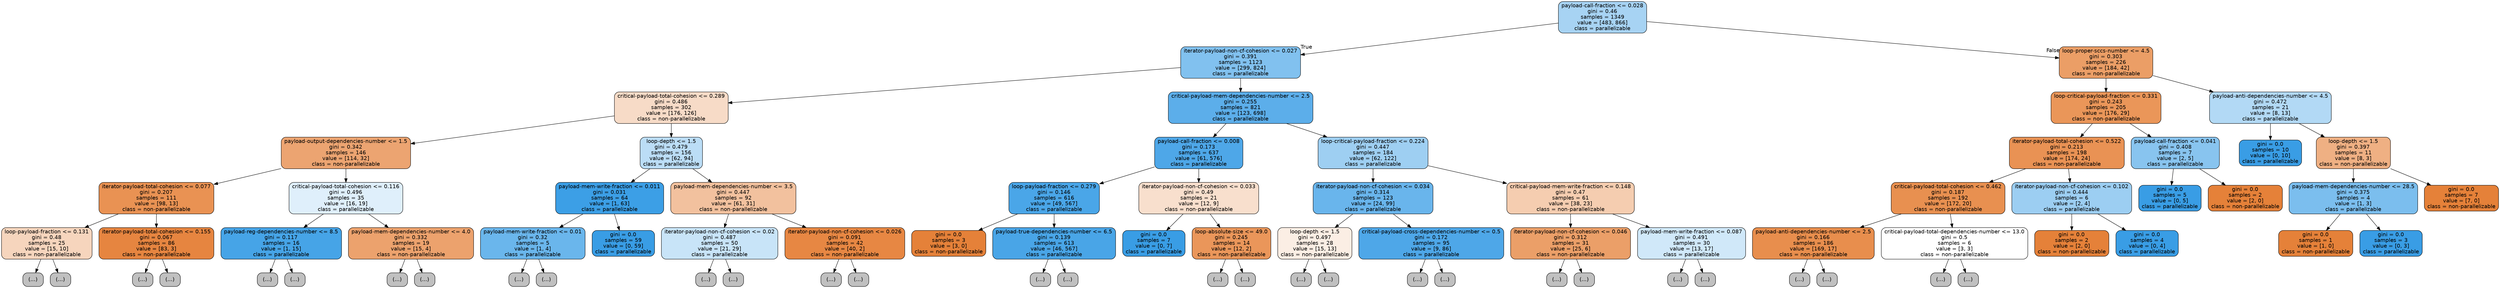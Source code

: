 digraph Tree {
node [shape=box, style="filled, rounded", color="black", fontname=helvetica] ;
edge [fontname=helvetica] ;
0 [label="payload-call-fraction <= 0.028\ngini = 0.46\nsamples = 1349\nvalue = [483, 866]\nclass = parallelizable", fillcolor="#399de571"] ;
1 [label="iterator-payload-non-cf-cohesion <= 0.027\ngini = 0.391\nsamples = 1123\nvalue = [299, 824]\nclass = parallelizable", fillcolor="#399de5a2"] ;
0 -> 1 [labeldistance=2.5, labelangle=45, headlabel="True"] ;
2 [label="critical-payload-total-cohesion <= 0.289\ngini = 0.486\nsamples = 302\nvalue = [176, 126]\nclass = non-parallelizable", fillcolor="#e5813948"] ;
1 -> 2 ;
3 [label="payload-output-dependencies-number <= 1.5\ngini = 0.342\nsamples = 146\nvalue = [114, 32]\nclass = non-parallelizable", fillcolor="#e58139b7"] ;
2 -> 3 ;
4 [label="iterator-payload-total-cohesion <= 0.077\ngini = 0.207\nsamples = 111\nvalue = [98, 13]\nclass = non-parallelizable", fillcolor="#e58139dd"] ;
3 -> 4 ;
5 [label="loop-payload-fraction <= 0.131\ngini = 0.48\nsamples = 25\nvalue = [15, 10]\nclass = non-parallelizable", fillcolor="#e5813955"] ;
4 -> 5 ;
6 [label="(...)", fillcolor="#C0C0C0"] ;
5 -> 6 ;
11 [label="(...)", fillcolor="#C0C0C0"] ;
5 -> 11 ;
16 [label="iterator-payload-total-cohesion <= 0.155\ngini = 0.067\nsamples = 86\nvalue = [83, 3]\nclass = non-parallelizable", fillcolor="#e58139f6"] ;
4 -> 16 ;
17 [label="(...)", fillcolor="#C0C0C0"] ;
16 -> 17 ;
22 [label="(...)", fillcolor="#C0C0C0"] ;
16 -> 22 ;
27 [label="critical-payload-total-cohesion <= 0.116\ngini = 0.496\nsamples = 35\nvalue = [16, 19]\nclass = parallelizable", fillcolor="#399de528"] ;
3 -> 27 ;
28 [label="payload-reg-dependencies-number <= 8.5\ngini = 0.117\nsamples = 16\nvalue = [1, 15]\nclass = parallelizable", fillcolor="#399de5ee"] ;
27 -> 28 ;
29 [label="(...)", fillcolor="#C0C0C0"] ;
28 -> 29 ;
30 [label="(...)", fillcolor="#C0C0C0"] ;
28 -> 30 ;
31 [label="payload-mem-dependencies-number <= 4.0\ngini = 0.332\nsamples = 19\nvalue = [15, 4]\nclass = non-parallelizable", fillcolor="#e58139bb"] ;
27 -> 31 ;
32 [label="(...)", fillcolor="#C0C0C0"] ;
31 -> 32 ;
33 [label="(...)", fillcolor="#C0C0C0"] ;
31 -> 33 ;
38 [label="loop-depth <= 1.5\ngini = 0.479\nsamples = 156\nvalue = [62, 94]\nclass = parallelizable", fillcolor="#399de557"] ;
2 -> 38 ;
39 [label="payload-mem-write-fraction <= 0.011\ngini = 0.031\nsamples = 64\nvalue = [1, 63]\nclass = parallelizable", fillcolor="#399de5fb"] ;
38 -> 39 ;
40 [label="payload-mem-write-fraction <= 0.01\ngini = 0.32\nsamples = 5\nvalue = [1, 4]\nclass = parallelizable", fillcolor="#399de5bf"] ;
39 -> 40 ;
41 [label="(...)", fillcolor="#C0C0C0"] ;
40 -> 41 ;
42 [label="(...)", fillcolor="#C0C0C0"] ;
40 -> 42 ;
43 [label="gini = 0.0\nsamples = 59\nvalue = [0, 59]\nclass = parallelizable", fillcolor="#399de5ff"] ;
39 -> 43 ;
44 [label="payload-mem-dependencies-number <= 3.5\ngini = 0.447\nsamples = 92\nvalue = [61, 31]\nclass = non-parallelizable", fillcolor="#e581397d"] ;
38 -> 44 ;
45 [label="iterator-payload-non-cf-cohesion <= 0.02\ngini = 0.487\nsamples = 50\nvalue = [21, 29]\nclass = parallelizable", fillcolor="#399de546"] ;
44 -> 45 ;
46 [label="(...)", fillcolor="#C0C0C0"] ;
45 -> 46 ;
51 [label="(...)", fillcolor="#C0C0C0"] ;
45 -> 51 ;
60 [label="iterator-payload-non-cf-cohesion <= 0.026\ngini = 0.091\nsamples = 42\nvalue = [40, 2]\nclass = non-parallelizable", fillcolor="#e58139f2"] ;
44 -> 60 ;
61 [label="(...)", fillcolor="#C0C0C0"] ;
60 -> 61 ;
66 [label="(...)", fillcolor="#C0C0C0"] ;
60 -> 66 ;
67 [label="critical-payload-mem-dependencies-number <= 2.5\ngini = 0.255\nsamples = 821\nvalue = [123, 698]\nclass = parallelizable", fillcolor="#399de5d2"] ;
1 -> 67 ;
68 [label="payload-call-fraction <= 0.008\ngini = 0.173\nsamples = 637\nvalue = [61, 576]\nclass = parallelizable", fillcolor="#399de5e4"] ;
67 -> 68 ;
69 [label="loop-payload-fraction <= 0.279\ngini = 0.146\nsamples = 616\nvalue = [49, 567]\nclass = parallelizable", fillcolor="#399de5e9"] ;
68 -> 69 ;
70 [label="gini = 0.0\nsamples = 3\nvalue = [3, 0]\nclass = non-parallelizable", fillcolor="#e58139ff"] ;
69 -> 70 ;
71 [label="payload-true-dependencies-number <= 6.5\ngini = 0.139\nsamples = 613\nvalue = [46, 567]\nclass = parallelizable", fillcolor="#399de5ea"] ;
69 -> 71 ;
72 [label="(...)", fillcolor="#C0C0C0"] ;
71 -> 72 ;
95 [label="(...)", fillcolor="#C0C0C0"] ;
71 -> 95 ;
176 [label="iterator-payload-non-cf-cohesion <= 0.033\ngini = 0.49\nsamples = 21\nvalue = [12, 9]\nclass = non-parallelizable", fillcolor="#e5813940"] ;
68 -> 176 ;
177 [label="gini = 0.0\nsamples = 7\nvalue = [0, 7]\nclass = parallelizable", fillcolor="#399de5ff"] ;
176 -> 177 ;
178 [label="loop-absolute-size <= 49.0\ngini = 0.245\nsamples = 14\nvalue = [12, 2]\nclass = non-parallelizable", fillcolor="#e58139d4"] ;
176 -> 178 ;
179 [label="(...)", fillcolor="#C0C0C0"] ;
178 -> 179 ;
180 [label="(...)", fillcolor="#C0C0C0"] ;
178 -> 180 ;
183 [label="loop-critical-payload-fraction <= 0.224\ngini = 0.447\nsamples = 184\nvalue = [62, 122]\nclass = parallelizable", fillcolor="#399de57d"] ;
67 -> 183 ;
184 [label="iterator-payload-non-cf-cohesion <= 0.034\ngini = 0.314\nsamples = 123\nvalue = [24, 99]\nclass = parallelizable", fillcolor="#399de5c1"] ;
183 -> 184 ;
185 [label="loop-depth <= 1.5\ngini = 0.497\nsamples = 28\nvalue = [15, 13]\nclass = non-parallelizable", fillcolor="#e5813922"] ;
184 -> 185 ;
186 [label="(...)", fillcolor="#C0C0C0"] ;
185 -> 186 ;
189 [label="(...)", fillcolor="#C0C0C0"] ;
185 -> 189 ;
192 [label="critical-payload-cross-dependencies-number <= 0.5\ngini = 0.172\nsamples = 95\nvalue = [9, 86]\nclass = parallelizable", fillcolor="#399de5e4"] ;
184 -> 192 ;
193 [label="(...)", fillcolor="#C0C0C0"] ;
192 -> 193 ;
208 [label="(...)", fillcolor="#C0C0C0"] ;
192 -> 208 ;
211 [label="critical-payload-mem-write-fraction <= 0.148\ngini = 0.47\nsamples = 61\nvalue = [38, 23]\nclass = non-parallelizable", fillcolor="#e5813965"] ;
183 -> 211 ;
212 [label="iterator-payload-non-cf-cohesion <= 0.046\ngini = 0.312\nsamples = 31\nvalue = [25, 6]\nclass = non-parallelizable", fillcolor="#e58139c2"] ;
211 -> 212 ;
213 [label="(...)", fillcolor="#C0C0C0"] ;
212 -> 213 ;
218 [label="(...)", fillcolor="#C0C0C0"] ;
212 -> 218 ;
223 [label="payload-mem-write-fraction <= 0.087\ngini = 0.491\nsamples = 30\nvalue = [13, 17]\nclass = parallelizable", fillcolor="#399de53c"] ;
211 -> 223 ;
224 [label="(...)", fillcolor="#C0C0C0"] ;
223 -> 224 ;
233 [label="(...)", fillcolor="#C0C0C0"] ;
223 -> 233 ;
234 [label="loop-proper-sccs-number <= 4.5\ngini = 0.303\nsamples = 226\nvalue = [184, 42]\nclass = non-parallelizable", fillcolor="#e58139c5"] ;
0 -> 234 [labeldistance=2.5, labelangle=-45, headlabel="False"] ;
235 [label="loop-critical-payload-fraction <= 0.331\ngini = 0.243\nsamples = 205\nvalue = [176, 29]\nclass = non-parallelizable", fillcolor="#e58139d5"] ;
234 -> 235 ;
236 [label="iterator-payload-total-cohesion <= 0.522\ngini = 0.213\nsamples = 198\nvalue = [174, 24]\nclass = non-parallelizable", fillcolor="#e58139dc"] ;
235 -> 236 ;
237 [label="critical-payload-total-cohesion <= 0.462\ngini = 0.187\nsamples = 192\nvalue = [172, 20]\nclass = non-parallelizable", fillcolor="#e58139e1"] ;
236 -> 237 ;
238 [label="payload-anti-dependencies-number <= 2.5\ngini = 0.166\nsamples = 186\nvalue = [169, 17]\nclass = non-parallelizable", fillcolor="#e58139e5"] ;
237 -> 238 ;
239 [label="(...)", fillcolor="#C0C0C0"] ;
238 -> 239 ;
270 [label="(...)", fillcolor="#C0C0C0"] ;
238 -> 270 ;
273 [label="critical-payload-total-dependencies-number <= 13.0\ngini = 0.5\nsamples = 6\nvalue = [3, 3]\nclass = non-parallelizable", fillcolor="#e5813900"] ;
237 -> 273 ;
274 [label="(...)", fillcolor="#C0C0C0"] ;
273 -> 274 ;
275 [label="(...)", fillcolor="#C0C0C0"] ;
273 -> 275 ;
276 [label="iterator-payload-non-cf-cohesion <= 0.102\ngini = 0.444\nsamples = 6\nvalue = [2, 4]\nclass = parallelizable", fillcolor="#399de57f"] ;
236 -> 276 ;
277 [label="gini = 0.0\nsamples = 2\nvalue = [2, 0]\nclass = non-parallelizable", fillcolor="#e58139ff"] ;
276 -> 277 ;
278 [label="gini = 0.0\nsamples = 4\nvalue = [0, 4]\nclass = parallelizable", fillcolor="#399de5ff"] ;
276 -> 278 ;
279 [label="payload-call-fraction <= 0.041\ngini = 0.408\nsamples = 7\nvalue = [2, 5]\nclass = parallelizable", fillcolor="#399de599"] ;
235 -> 279 ;
280 [label="gini = 0.0\nsamples = 5\nvalue = [0, 5]\nclass = parallelizable", fillcolor="#399de5ff"] ;
279 -> 280 ;
281 [label="gini = 0.0\nsamples = 2\nvalue = [2, 0]\nclass = non-parallelizable", fillcolor="#e58139ff"] ;
279 -> 281 ;
282 [label="payload-anti-dependencies-number <= 4.5\ngini = 0.472\nsamples = 21\nvalue = [8, 13]\nclass = parallelizable", fillcolor="#399de562"] ;
234 -> 282 ;
283 [label="gini = 0.0\nsamples = 10\nvalue = [0, 10]\nclass = parallelizable", fillcolor="#399de5ff"] ;
282 -> 283 ;
284 [label="loop-depth <= 1.5\ngini = 0.397\nsamples = 11\nvalue = [8, 3]\nclass = non-parallelizable", fillcolor="#e581399f"] ;
282 -> 284 ;
285 [label="payload-mem-dependencies-number <= 28.5\ngini = 0.375\nsamples = 4\nvalue = [1, 3]\nclass = parallelizable", fillcolor="#399de5aa"] ;
284 -> 285 ;
286 [label="gini = 0.0\nsamples = 1\nvalue = [1, 0]\nclass = non-parallelizable", fillcolor="#e58139ff"] ;
285 -> 286 ;
287 [label="gini = 0.0\nsamples = 3\nvalue = [0, 3]\nclass = parallelizable", fillcolor="#399de5ff"] ;
285 -> 287 ;
288 [label="gini = 0.0\nsamples = 7\nvalue = [7, 0]\nclass = non-parallelizable", fillcolor="#e58139ff"] ;
284 -> 288 ;
}